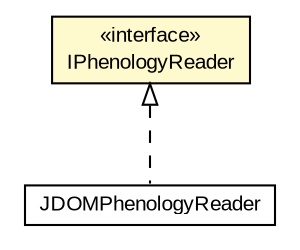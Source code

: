 #!/usr/local/bin/dot
#
# Class diagram 
# Generated by UMLGraph version R5_6-24-gf6e263 (http://www.umlgraph.org/)
#

digraph G {
	edge [fontname="arial",fontsize=10,labelfontname="arial",labelfontsize=10];
	node [fontname="arial",fontsize=10,shape=plaintext];
	nodesep=0.25;
	ranksep=0.5;
	// edu.arizona.biosemantics.semanticmarkup.markupelement.phenology.io.IPhenologyReader
	c86752 [label=<<table title="edu.arizona.biosemantics.semanticmarkup.markupelement.phenology.io.IPhenologyReader" border="0" cellborder="1" cellspacing="0" cellpadding="2" port="p" bgcolor="lemonChiffon" href="./IPhenologyReader.html">
		<tr><td><table border="0" cellspacing="0" cellpadding="1">
<tr><td align="center" balign="center"> &#171;interface&#187; </td></tr>
<tr><td align="center" balign="center"> IPhenologyReader </td></tr>
		</table></td></tr>
		</table>>, URL="./IPhenologyReader.html", fontname="arial", fontcolor="black", fontsize=10.0];
	// edu.arizona.biosemantics.semanticmarkup.markupelement.phenology.io.lib.JDOMPhenologyReader
	c86754 [label=<<table title="edu.arizona.biosemantics.semanticmarkup.markupelement.phenology.io.lib.JDOMPhenologyReader" border="0" cellborder="1" cellspacing="0" cellpadding="2" port="p" href="./lib/JDOMPhenologyReader.html">
		<tr><td><table border="0" cellspacing="0" cellpadding="1">
<tr><td align="center" balign="center"> JDOMPhenologyReader </td></tr>
		</table></td></tr>
		</table>>, URL="./lib/JDOMPhenologyReader.html", fontname="arial", fontcolor="black", fontsize=10.0];
	//edu.arizona.biosemantics.semanticmarkup.markupelement.phenology.io.lib.JDOMPhenologyReader implements edu.arizona.biosemantics.semanticmarkup.markupelement.phenology.io.IPhenologyReader
	c86752:p -> c86754:p [dir=back,arrowtail=empty,style=dashed];
}

